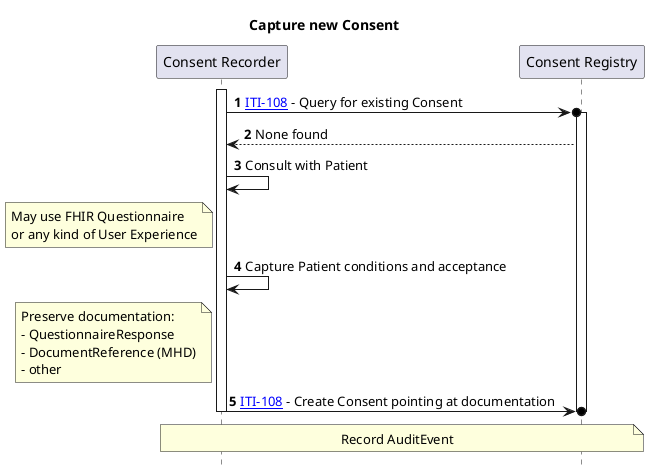 @startuml
skinparam svgDimensionStyle false
hide footbox
autonumber
title "Capture new Consent"
participant "Consent Recorder" as capture
participant "Consent Registry" as registry
activate capture
capture ->o registry : [[ITI-108.html ITI-108]] - Query for existing Consent
activate registry
registry --> capture : None found
capture -> capture : Consult with Patient
note left of capture: May use FHIR Questionnaire\nor any kind of User Experience
capture -> capture : Capture Patient conditions and acceptance
note left of capture: Preserve documentation:\n- QuestionnaireResponse\n- DocumentReference (MHD)\n- other
capture ->o registry : [[ITI-108.html ITI-108]] - Create Consent pointing at documentation
note over capture, registry : Record AuditEvent
deactivate registry
deactivate capture 
@enduml
